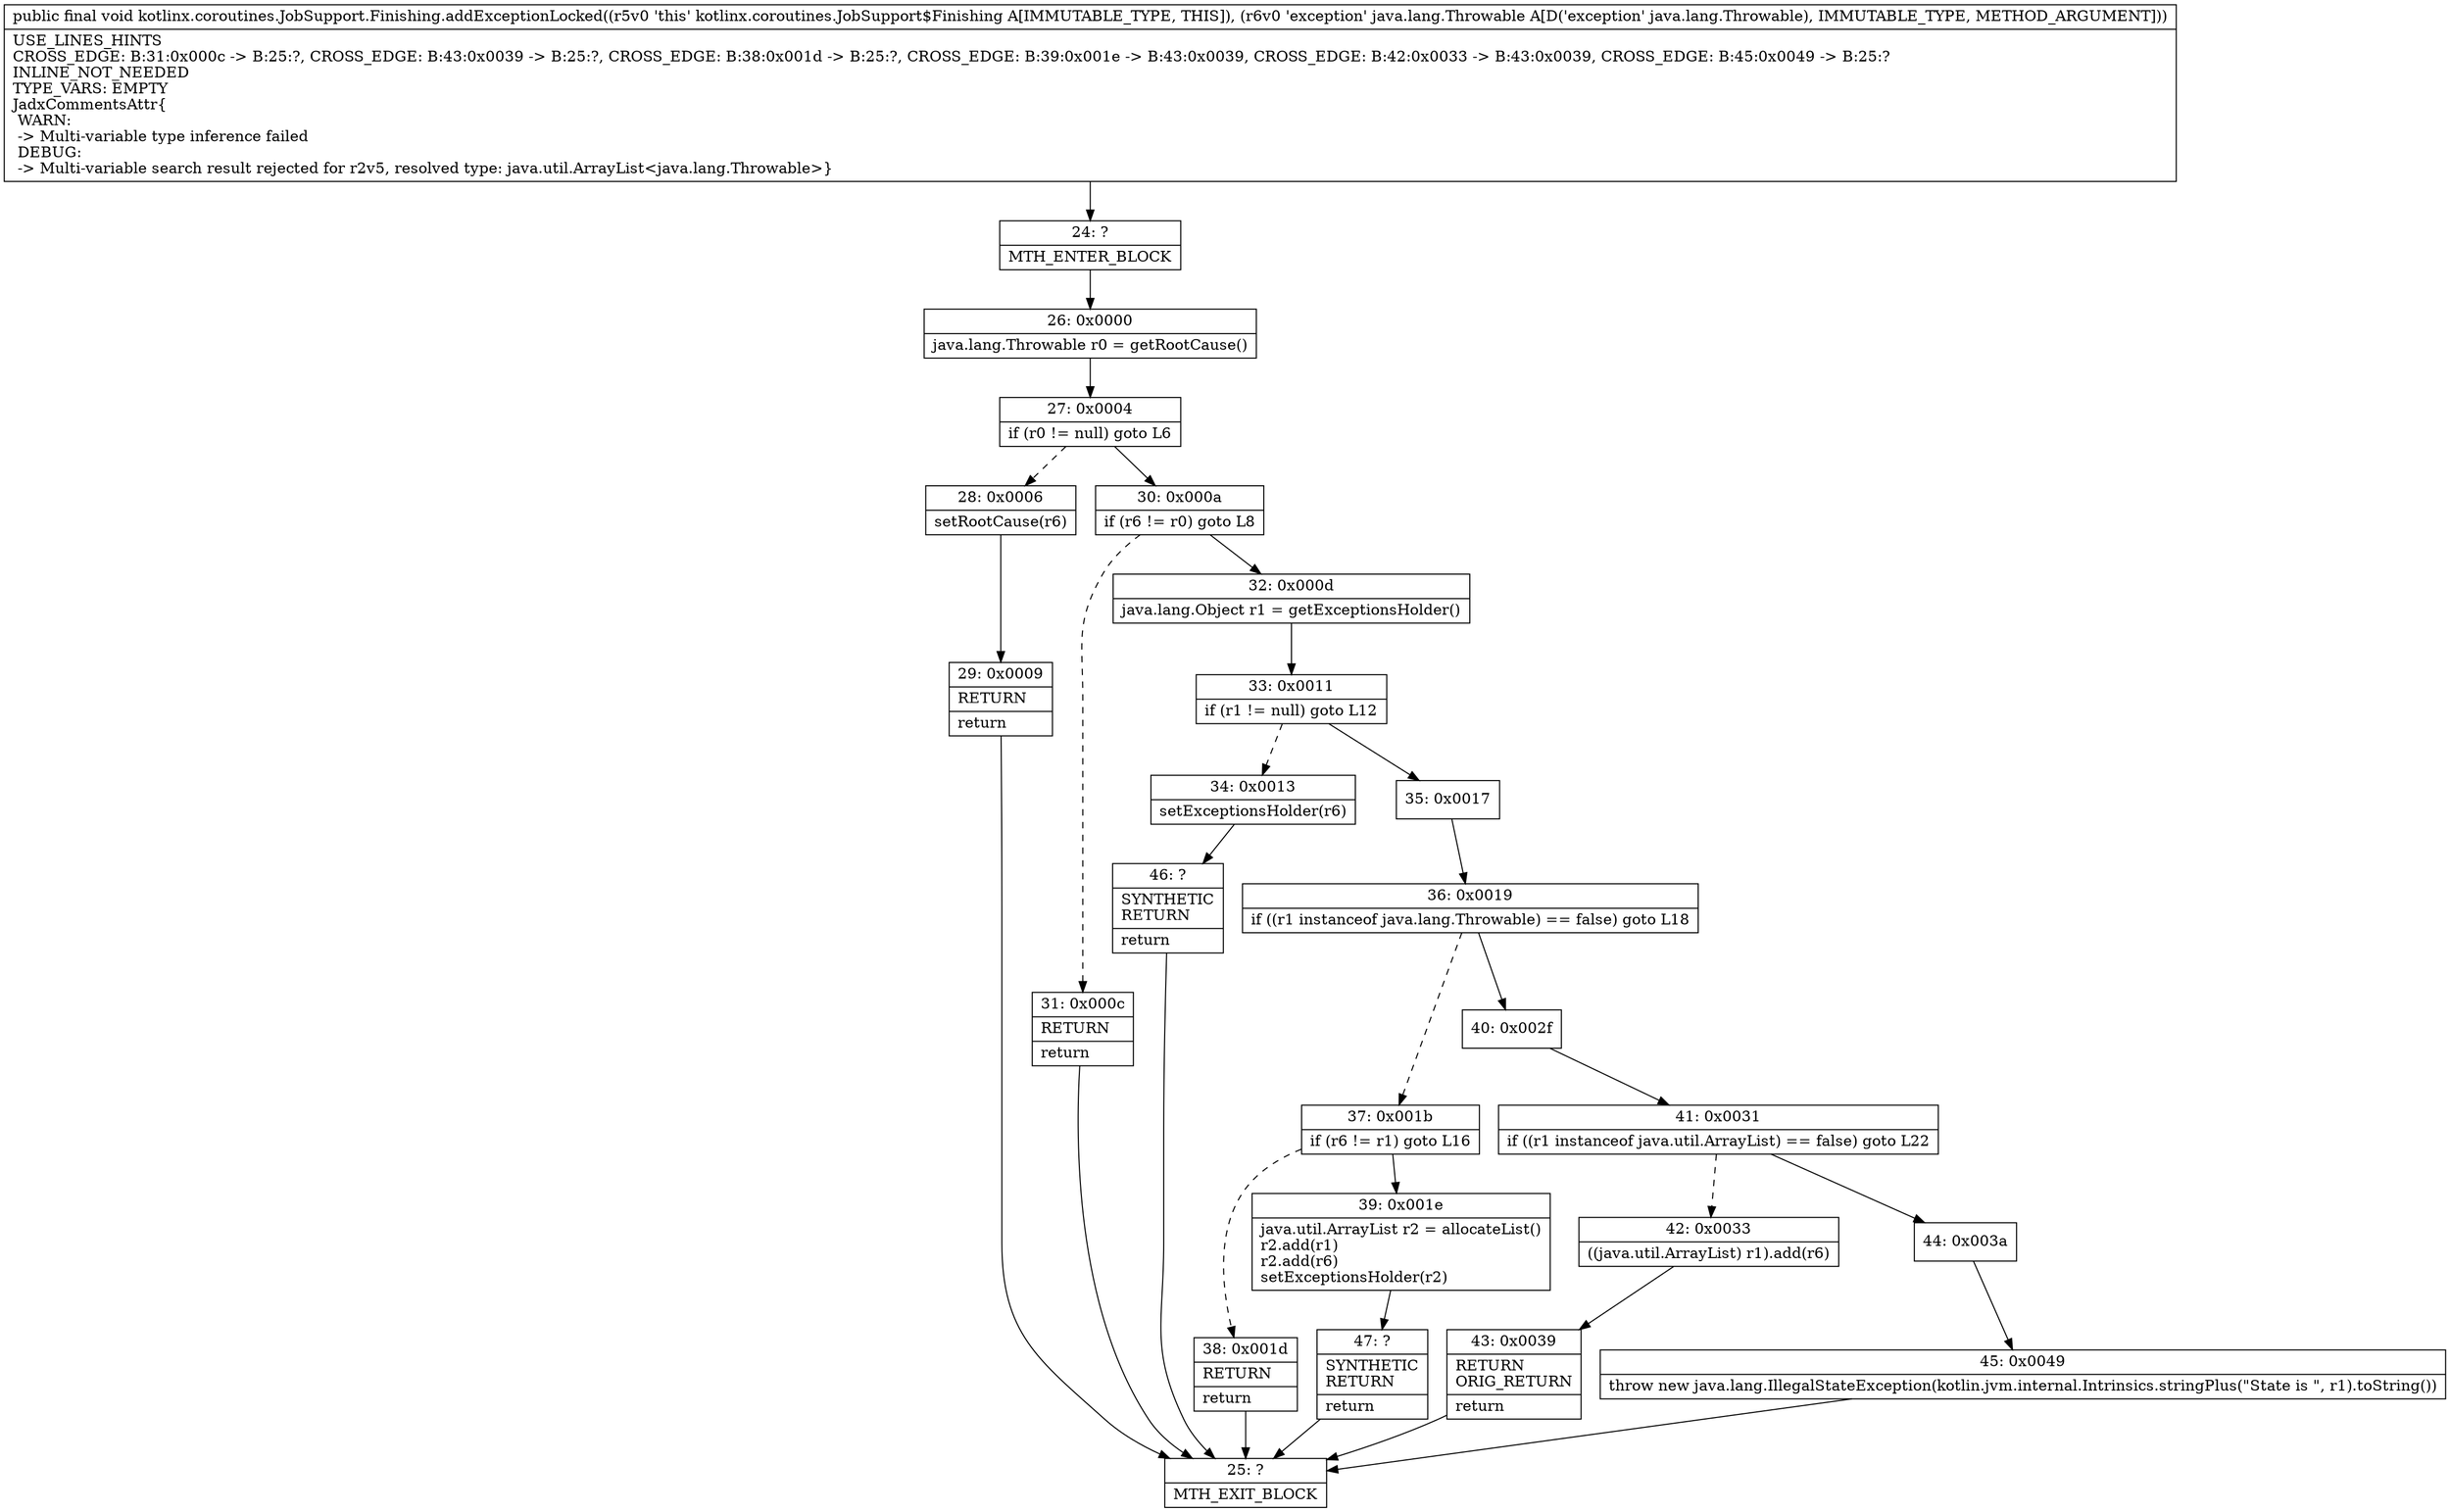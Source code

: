 digraph "CFG forkotlinx.coroutines.JobSupport.Finishing.addExceptionLocked(Ljava\/lang\/Throwable;)V" {
Node_24 [shape=record,label="{24\:\ ?|MTH_ENTER_BLOCK\l}"];
Node_26 [shape=record,label="{26\:\ 0x0000|java.lang.Throwable r0 = getRootCause()\l}"];
Node_27 [shape=record,label="{27\:\ 0x0004|if (r0 != null) goto L6\l}"];
Node_28 [shape=record,label="{28\:\ 0x0006|setRootCause(r6)\l}"];
Node_29 [shape=record,label="{29\:\ 0x0009|RETURN\l|return\l}"];
Node_25 [shape=record,label="{25\:\ ?|MTH_EXIT_BLOCK\l}"];
Node_30 [shape=record,label="{30\:\ 0x000a|if (r6 != r0) goto L8\l}"];
Node_31 [shape=record,label="{31\:\ 0x000c|RETURN\l|return\l}"];
Node_32 [shape=record,label="{32\:\ 0x000d|java.lang.Object r1 = getExceptionsHolder()\l}"];
Node_33 [shape=record,label="{33\:\ 0x0011|if (r1 != null) goto L12\l}"];
Node_34 [shape=record,label="{34\:\ 0x0013|setExceptionsHolder(r6)\l}"];
Node_46 [shape=record,label="{46\:\ ?|SYNTHETIC\lRETURN\l|return\l}"];
Node_35 [shape=record,label="{35\:\ 0x0017}"];
Node_36 [shape=record,label="{36\:\ 0x0019|if ((r1 instanceof java.lang.Throwable) == false) goto L18\l}"];
Node_37 [shape=record,label="{37\:\ 0x001b|if (r6 != r1) goto L16\l}"];
Node_38 [shape=record,label="{38\:\ 0x001d|RETURN\l|return\l}"];
Node_39 [shape=record,label="{39\:\ 0x001e|java.util.ArrayList r2 = allocateList()\lr2.add(r1)\lr2.add(r6)\lsetExceptionsHolder(r2)\l}"];
Node_47 [shape=record,label="{47\:\ ?|SYNTHETIC\lRETURN\l|return\l}"];
Node_40 [shape=record,label="{40\:\ 0x002f}"];
Node_41 [shape=record,label="{41\:\ 0x0031|if ((r1 instanceof java.util.ArrayList) == false) goto L22\l}"];
Node_42 [shape=record,label="{42\:\ 0x0033|((java.util.ArrayList) r1).add(r6)\l}"];
Node_43 [shape=record,label="{43\:\ 0x0039|RETURN\lORIG_RETURN\l|return\l}"];
Node_44 [shape=record,label="{44\:\ 0x003a}"];
Node_45 [shape=record,label="{45\:\ 0x0049|throw new java.lang.IllegalStateException(kotlin.jvm.internal.Intrinsics.stringPlus(\"State is \", r1).toString())\l}"];
MethodNode[shape=record,label="{public final void kotlinx.coroutines.JobSupport.Finishing.addExceptionLocked((r5v0 'this' kotlinx.coroutines.JobSupport$Finishing A[IMMUTABLE_TYPE, THIS]), (r6v0 'exception' java.lang.Throwable A[D('exception' java.lang.Throwable), IMMUTABLE_TYPE, METHOD_ARGUMENT]))  | USE_LINES_HINTS\lCROSS_EDGE: B:31:0x000c \-\> B:25:?, CROSS_EDGE: B:43:0x0039 \-\> B:25:?, CROSS_EDGE: B:38:0x001d \-\> B:25:?, CROSS_EDGE: B:39:0x001e \-\> B:43:0x0039, CROSS_EDGE: B:42:0x0033 \-\> B:43:0x0039, CROSS_EDGE: B:45:0x0049 \-\> B:25:?\lINLINE_NOT_NEEDED\lTYPE_VARS: EMPTY\lJadxCommentsAttr\{\l WARN: \l \-\> Multi\-variable type inference failed\l DEBUG: \l \-\> Multi\-variable search result rejected for r2v5, resolved type: java.util.ArrayList\<java.lang.Throwable\>\}\l}"];
MethodNode -> Node_24;Node_24 -> Node_26;
Node_26 -> Node_27;
Node_27 -> Node_28[style=dashed];
Node_27 -> Node_30;
Node_28 -> Node_29;
Node_29 -> Node_25;
Node_30 -> Node_31[style=dashed];
Node_30 -> Node_32;
Node_31 -> Node_25;
Node_32 -> Node_33;
Node_33 -> Node_34[style=dashed];
Node_33 -> Node_35;
Node_34 -> Node_46;
Node_46 -> Node_25;
Node_35 -> Node_36;
Node_36 -> Node_37[style=dashed];
Node_36 -> Node_40;
Node_37 -> Node_38[style=dashed];
Node_37 -> Node_39;
Node_38 -> Node_25;
Node_39 -> Node_47;
Node_47 -> Node_25;
Node_40 -> Node_41;
Node_41 -> Node_42[style=dashed];
Node_41 -> Node_44;
Node_42 -> Node_43;
Node_43 -> Node_25;
Node_44 -> Node_45;
Node_45 -> Node_25;
}

